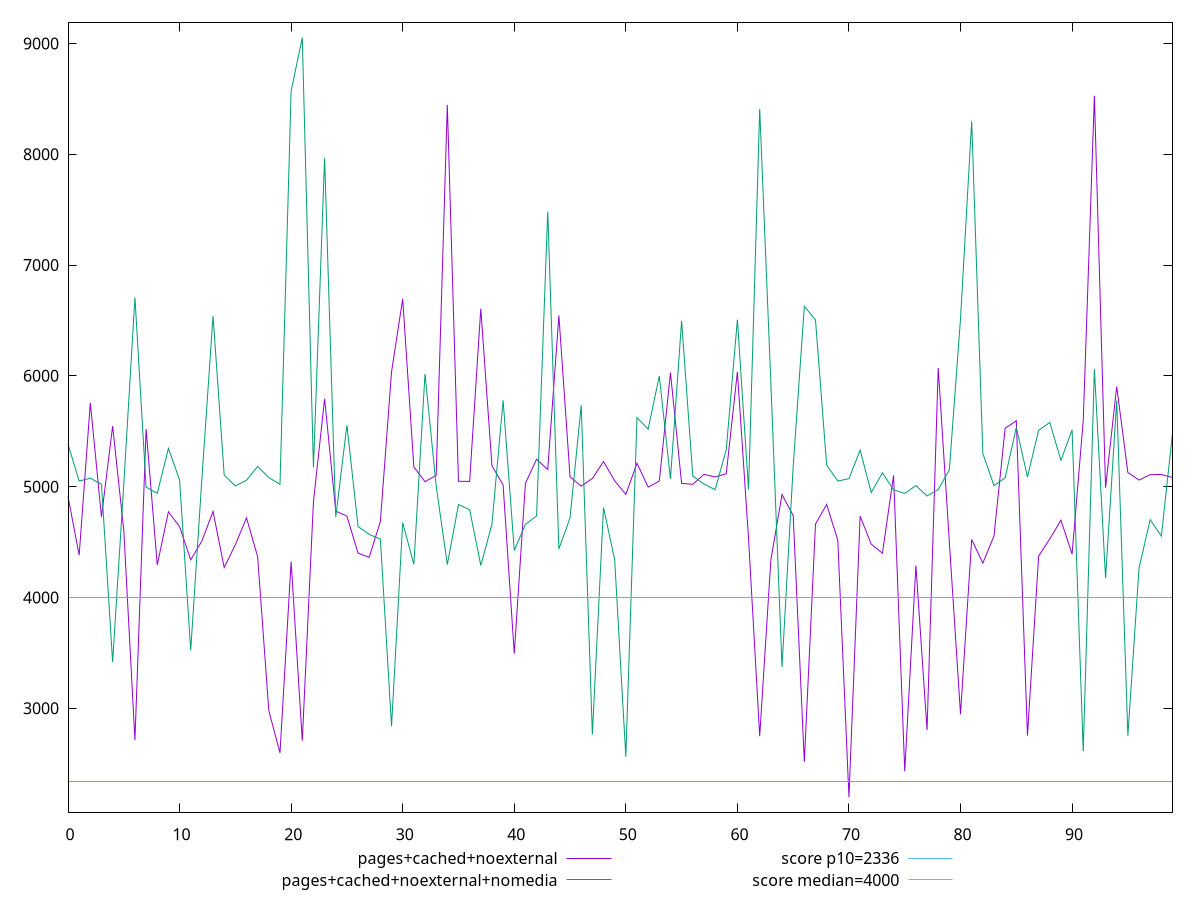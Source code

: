 reset

$pagesCachedNoexternal <<EOF
0 4911.535
1 4381.8475
2 5756.345499999999
3 4728.777
4 5546.841499999999
5 4605.9095
6 2714.191
7 5520.694
8 4293.62
9 4773.525
10 4639.8045
11 4340.378
12 4509.6224999999995
13 4776.971
14 4270.0955
15 4476.717
16 4718.733
17 4367.8835
18 2978.956
19 2598.241499999999
20 4324.0255
21 2709.1674999999996
22 4864.067
23 5792.982
24 4779.8775
25 4733.865500000001
26 4400.329
27 4363.057500000001
28 4686.1915
29 6035.865999999998
30 6694.504000000002
31 5178.848
32 5045.371499999999
33 5101.615500000001
34 8444.896999999999
35 5048.9794999999995
36 5047.657499999999
37 6605.539000000002
38 5188.546
39 5015.6385
40 3494.0060000000003
41 5030.0435
42 5248.2045
43 5155.209000000001
44 6545.326999999999
45 5088.6965
46 5005.072
47 5074.0705
48 5227.184499999999
49 5052.688
50 4930.644
51 5212.0064999999995
52 4996.323
53 5050.4165
54 6029.7505
55 5029.439
56 5021.674
57 5111.811
58 5088.018
59 5116.406
60 6035.494
61 4531.634
62 2749.1004999999996
63 4339.5145
64 4929.563
65 4740.036
66 2517.634
67 4662.3645
68 4840.3414999999995
69 4516.866999999999
70 2198.8225
71 4733.668500000001
72 4481.2025
73 4400.0560000000005
74 5101.838
75 2431.6449999999995
76 4288.135
77 2804.1675000000005
78 6070.942000000001
79 4496.9205
80 2947.6500000000005
81 4523.4485
82 4310.192999999999
83 4556.7415
84 5527.9955
85 5594.629500000002
86 2753.8780000000006
87 4374.43
88 4528.5154999999995
89 4697.435000000001
90 4392.7905
91 5596.380499999999
92 8526.55
93 4991.7935
94 5902.979500000001
95 5128.4775
96 5059.656000000001
97 5108.829
98 5110.131
99 5082.472
EOF

$pagesCachedNoexternalNomedia <<EOF
0 5382.8275
1 5051.240000000001
2 5076.581999999999
3 5021.851
4 3417.1624999999995
5 5022.489999999999
6 6706.344499999997
7 4995.700999999999
8 4940.4095
9 5345.710499999999
10 5061.598
11 3524.8045
12 5070.349
13 6541.002
14 5104.646000000001
15 5007.235499999999
16 5058.1935
17 5182.915
18 5081.7835
19 5021.6235
20 8569.27
21 9053.249
22 5175.817499999999
23 7966.154
24 4727.409
25 5554.8015
26 4640.605500000001
27 4569.818499999999
28 4526.9220000000005
29 2839.1094999999996
30 4675.557
31 4298.899
32 6016.32
33 5007.061
34 4297.406000000001
35 4838.2455
36 4792.865000000001
37 4289.540499999999
38 4662.021000000001
39 5779.211999999998
40 4424.7375
41 4659.275
42 4736.465
43 7482.983999999999
44 4437.6005000000005
45 4719.166499999999
46 5735.801500000001
47 2765.576
48 4811.5085
49 4340.652999999999
50 2563.0675
51 5623.451999999999
52 5519.285
53 5998.8009999999995
54 5070.2525000000005
55 6495.544500000001
56 5096.9545
57 5024.5325
58 4972.605
59 5332.6
60 6507.0650000000005
61 4974.199
62 8408.553499999998
63 5934.7445
64 3373.0235
65 5181.047500000001
66 6628.349499999999
67 6504.731000000001
68 5195.6615
69 5051.2285
70 5072.196499999999
71 5330.1685
72 4947.3015
73 5125.0075
74 4971.657500000001
75 4939.472
76 5010.454
77 4915.885
78 4973.8855
79 5152.9195
80 6516.960499999999
81 8298.408499999998
82 5300.2855
83 5009.11
84 5080.388499999999
85 5534.946000000001
86 5087.817000000001
87 5508.609
88 5580.021500000001
89 5237.811
90 5513.4925
91 2612.355
92 6059.620000000001
93 4175.1404999999995
94 5776.924999999999
95 2752.7935
96 4267.219
97 4702.1295
98 4554.228500000001
99 5482.365499999999
EOF

set key outside below
set xrange [0:99]
set yrange [2061.73397:9190.33753]
set trange [2061.73397:9190.33753]
set terminal svg size 640, 520 enhanced background rgb 'white'
set output "reprap/first-meaningful-paint/comparison/line/2_vs_3.svg"

plot $pagesCachedNoexternal title "pages+cached+noexternal" with line, \
     $pagesCachedNoexternalNomedia title "pages+cached+noexternal+nomedia" with line, \
     2336 title "score p10=2336", \
     4000 title "score median=4000"

reset
